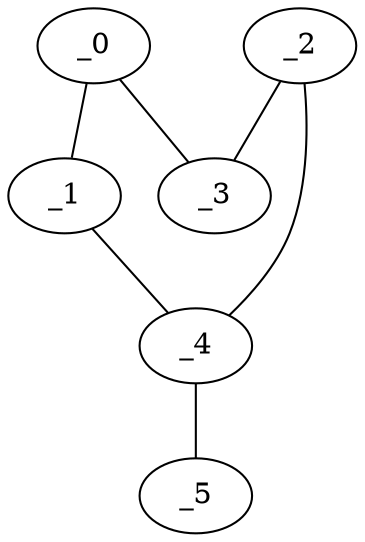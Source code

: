 graph HP1_0105 {
	_0	 [x="0.972942",
		y="2.74606"];
	_1	 [x="1.10268",
		y="0.797833"];
	_0 -- _1;
	_3	 [x="1.93913",
		y="2.85302"];
	_0 -- _3;
	_4	 [x="0.856162",
		y="1.38525"];
	_1 -- _4;
	_2	 [x="2.28374",
		y="0.599546"];
	_2 -- _3;
	_2 -- _4;
	_5	 [x="2.32269",
		y="2.03721"];
	_4 -- _5;
}
